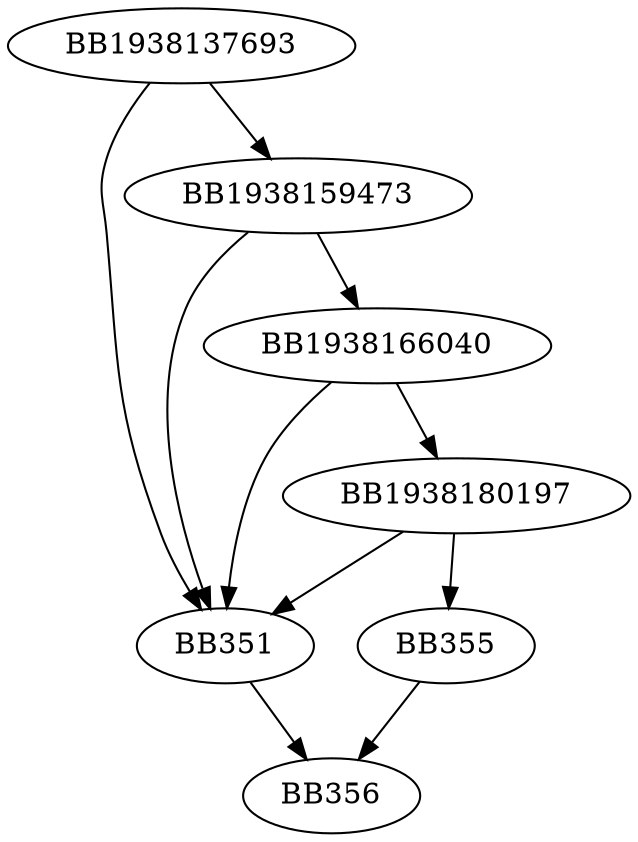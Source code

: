 digraph G{
	BB1938137693->BB351;
	BB1938137693->BB1938159473;
	BB1938159473->BB351;
	BB1938159473->BB1938166040;
	BB1938166040->BB351;
	BB1938166040->BB1938180197;
	BB1938180197->BB351;
	BB1938180197->BB355;
	BB355->BB356;
	BB351->BB356;
}
